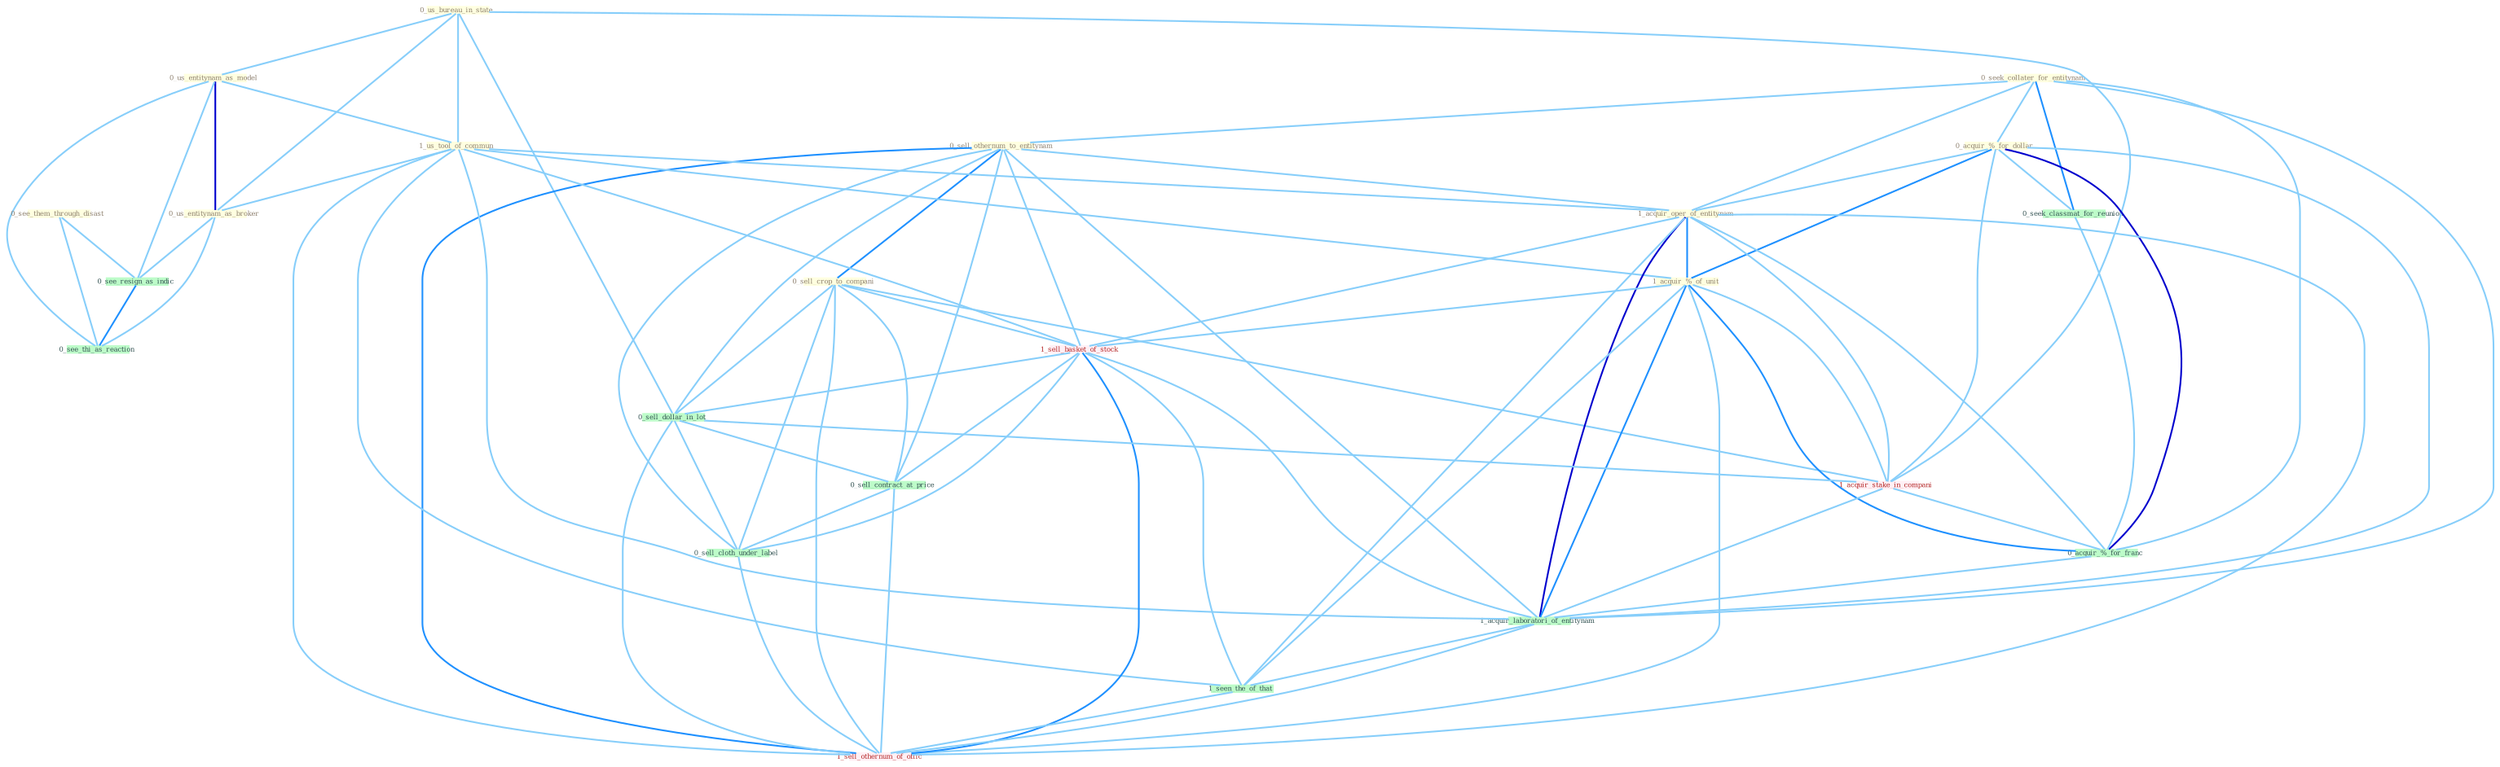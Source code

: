 Graph G{ 
    node
    [shape=polygon,style=filled,width=.5,height=.06,color="#BDFCC9",fixedsize=true,fontsize=4,
    fontcolor="#2f4f4f"];
    {node
    [color="#ffffe0", fontcolor="#8b7d6b"] "0_seek_collater_for_entitynam " "0_us_bureau_in_state " "0_us_entitynam_as_model " "0_sell_othernum_to_entitynam " "1_us_tool_of_commun " "0_us_entitynam_as_broker " "0_see_them_through_disast " "0_acquir_%_for_dollar " "0_sell_crop_to_compani " "1_acquir_oper_of_entitynam " "1_acquir_%_of_unit "}
{node [color="#fff0f5", fontcolor="#b22222"] "1_sell_basket_of_stock " "1_acquir_stake_in_compani " "1_sell_othernum_of_offic "}
edge [color="#B0E2FF"];

	"0_seek_collater_for_entitynam " -- "0_sell_othernum_to_entitynam " [w="1", color="#87cefa" ];
	"0_seek_collater_for_entitynam " -- "0_acquir_%_for_dollar " [w="1", color="#87cefa" ];
	"0_seek_collater_for_entitynam " -- "1_acquir_oper_of_entitynam " [w="1", color="#87cefa" ];
	"0_seek_collater_for_entitynam " -- "0_seek_classmat_for_reunion " [w="2", color="#1e90ff" , len=0.8];
	"0_seek_collater_for_entitynam " -- "0_acquir_%_for_franc " [w="1", color="#87cefa" ];
	"0_seek_collater_for_entitynam " -- "1_acquir_laboratori_of_entitynam " [w="1", color="#87cefa" ];
	"0_us_bureau_in_state " -- "0_us_entitynam_as_model " [w="1", color="#87cefa" ];
	"0_us_bureau_in_state " -- "1_us_tool_of_commun " [w="1", color="#87cefa" ];
	"0_us_bureau_in_state " -- "0_us_entitynam_as_broker " [w="1", color="#87cefa" ];
	"0_us_bureau_in_state " -- "0_sell_dollar_in_lot " [w="1", color="#87cefa" ];
	"0_us_bureau_in_state " -- "1_acquir_stake_in_compani " [w="1", color="#87cefa" ];
	"0_us_entitynam_as_model " -- "1_us_tool_of_commun " [w="1", color="#87cefa" ];
	"0_us_entitynam_as_model " -- "0_us_entitynam_as_broker " [w="3", color="#0000cd" , len=0.6];
	"0_us_entitynam_as_model " -- "0_see_resign_as_indic " [w="1", color="#87cefa" ];
	"0_us_entitynam_as_model " -- "0_see_thi_as_reaction " [w="1", color="#87cefa" ];
	"0_sell_othernum_to_entitynam " -- "0_sell_crop_to_compani " [w="2", color="#1e90ff" , len=0.8];
	"0_sell_othernum_to_entitynam " -- "1_acquir_oper_of_entitynam " [w="1", color="#87cefa" ];
	"0_sell_othernum_to_entitynam " -- "1_sell_basket_of_stock " [w="1", color="#87cefa" ];
	"0_sell_othernum_to_entitynam " -- "0_sell_dollar_in_lot " [w="1", color="#87cefa" ];
	"0_sell_othernum_to_entitynam " -- "0_sell_contract_at_price " [w="1", color="#87cefa" ];
	"0_sell_othernum_to_entitynam " -- "1_acquir_laboratori_of_entitynam " [w="1", color="#87cefa" ];
	"0_sell_othernum_to_entitynam " -- "0_sell_cloth_under_label " [w="1", color="#87cefa" ];
	"0_sell_othernum_to_entitynam " -- "1_sell_othernum_of_offic " [w="2", color="#1e90ff" , len=0.8];
	"1_us_tool_of_commun " -- "0_us_entitynam_as_broker " [w="1", color="#87cefa" ];
	"1_us_tool_of_commun " -- "1_acquir_oper_of_entitynam " [w="1", color="#87cefa" ];
	"1_us_tool_of_commun " -- "1_acquir_%_of_unit " [w="1", color="#87cefa" ];
	"1_us_tool_of_commun " -- "1_sell_basket_of_stock " [w="1", color="#87cefa" ];
	"1_us_tool_of_commun " -- "1_acquir_laboratori_of_entitynam " [w="1", color="#87cefa" ];
	"1_us_tool_of_commun " -- "1_seen_the_of_that " [w="1", color="#87cefa" ];
	"1_us_tool_of_commun " -- "1_sell_othernum_of_offic " [w="1", color="#87cefa" ];
	"0_us_entitynam_as_broker " -- "0_see_resign_as_indic " [w="1", color="#87cefa" ];
	"0_us_entitynam_as_broker " -- "0_see_thi_as_reaction " [w="1", color="#87cefa" ];
	"0_see_them_through_disast " -- "0_see_resign_as_indic " [w="1", color="#87cefa" ];
	"0_see_them_through_disast " -- "0_see_thi_as_reaction " [w="1", color="#87cefa" ];
	"0_acquir_%_for_dollar " -- "1_acquir_oper_of_entitynam " [w="1", color="#87cefa" ];
	"0_acquir_%_for_dollar " -- "1_acquir_%_of_unit " [w="2", color="#1e90ff" , len=0.8];
	"0_acquir_%_for_dollar " -- "0_seek_classmat_for_reunion " [w="1", color="#87cefa" ];
	"0_acquir_%_for_dollar " -- "1_acquir_stake_in_compani " [w="1", color="#87cefa" ];
	"0_acquir_%_for_dollar " -- "0_acquir_%_for_franc " [w="3", color="#0000cd" , len=0.6];
	"0_acquir_%_for_dollar " -- "1_acquir_laboratori_of_entitynam " [w="1", color="#87cefa" ];
	"0_sell_crop_to_compani " -- "1_sell_basket_of_stock " [w="1", color="#87cefa" ];
	"0_sell_crop_to_compani " -- "0_sell_dollar_in_lot " [w="1", color="#87cefa" ];
	"0_sell_crop_to_compani " -- "1_acquir_stake_in_compani " [w="1", color="#87cefa" ];
	"0_sell_crop_to_compani " -- "0_sell_contract_at_price " [w="1", color="#87cefa" ];
	"0_sell_crop_to_compani " -- "0_sell_cloth_under_label " [w="1", color="#87cefa" ];
	"0_sell_crop_to_compani " -- "1_sell_othernum_of_offic " [w="1", color="#87cefa" ];
	"1_acquir_oper_of_entitynam " -- "1_acquir_%_of_unit " [w="2", color="#1e90ff" , len=0.8];
	"1_acquir_oper_of_entitynam " -- "1_sell_basket_of_stock " [w="1", color="#87cefa" ];
	"1_acquir_oper_of_entitynam " -- "1_acquir_stake_in_compani " [w="1", color="#87cefa" ];
	"1_acquir_oper_of_entitynam " -- "0_acquir_%_for_franc " [w="1", color="#87cefa" ];
	"1_acquir_oper_of_entitynam " -- "1_acquir_laboratori_of_entitynam " [w="3", color="#0000cd" , len=0.6];
	"1_acquir_oper_of_entitynam " -- "1_seen_the_of_that " [w="1", color="#87cefa" ];
	"1_acquir_oper_of_entitynam " -- "1_sell_othernum_of_offic " [w="1", color="#87cefa" ];
	"1_acquir_%_of_unit " -- "1_sell_basket_of_stock " [w="1", color="#87cefa" ];
	"1_acquir_%_of_unit " -- "1_acquir_stake_in_compani " [w="1", color="#87cefa" ];
	"1_acquir_%_of_unit " -- "0_acquir_%_for_franc " [w="2", color="#1e90ff" , len=0.8];
	"1_acquir_%_of_unit " -- "1_acquir_laboratori_of_entitynam " [w="2", color="#1e90ff" , len=0.8];
	"1_acquir_%_of_unit " -- "1_seen_the_of_that " [w="1", color="#87cefa" ];
	"1_acquir_%_of_unit " -- "1_sell_othernum_of_offic " [w="1", color="#87cefa" ];
	"0_seek_classmat_for_reunion " -- "0_acquir_%_for_franc " [w="1", color="#87cefa" ];
	"1_sell_basket_of_stock " -- "0_sell_dollar_in_lot " [w="1", color="#87cefa" ];
	"1_sell_basket_of_stock " -- "0_sell_contract_at_price " [w="1", color="#87cefa" ];
	"1_sell_basket_of_stock " -- "1_acquir_laboratori_of_entitynam " [w="1", color="#87cefa" ];
	"1_sell_basket_of_stock " -- "0_sell_cloth_under_label " [w="1", color="#87cefa" ];
	"1_sell_basket_of_stock " -- "1_seen_the_of_that " [w="1", color="#87cefa" ];
	"1_sell_basket_of_stock " -- "1_sell_othernum_of_offic " [w="2", color="#1e90ff" , len=0.8];
	"0_sell_dollar_in_lot " -- "1_acquir_stake_in_compani " [w="1", color="#87cefa" ];
	"0_sell_dollar_in_lot " -- "0_sell_contract_at_price " [w="1", color="#87cefa" ];
	"0_sell_dollar_in_lot " -- "0_sell_cloth_under_label " [w="1", color="#87cefa" ];
	"0_sell_dollar_in_lot " -- "1_sell_othernum_of_offic " [w="1", color="#87cefa" ];
	"0_see_resign_as_indic " -- "0_see_thi_as_reaction " [w="2", color="#1e90ff" , len=0.8];
	"1_acquir_stake_in_compani " -- "0_acquir_%_for_franc " [w="1", color="#87cefa" ];
	"1_acquir_stake_in_compani " -- "1_acquir_laboratori_of_entitynam " [w="1", color="#87cefa" ];
	"0_acquir_%_for_franc " -- "1_acquir_laboratori_of_entitynam " [w="1", color="#87cefa" ];
	"0_sell_contract_at_price " -- "0_sell_cloth_under_label " [w="1", color="#87cefa" ];
	"0_sell_contract_at_price " -- "1_sell_othernum_of_offic " [w="1", color="#87cefa" ];
	"1_acquir_laboratori_of_entitynam " -- "1_seen_the_of_that " [w="1", color="#87cefa" ];
	"1_acquir_laboratori_of_entitynam " -- "1_sell_othernum_of_offic " [w="1", color="#87cefa" ];
	"0_sell_cloth_under_label " -- "1_sell_othernum_of_offic " [w="1", color="#87cefa" ];
	"1_seen_the_of_that " -- "1_sell_othernum_of_offic " [w="1", color="#87cefa" ];
}
